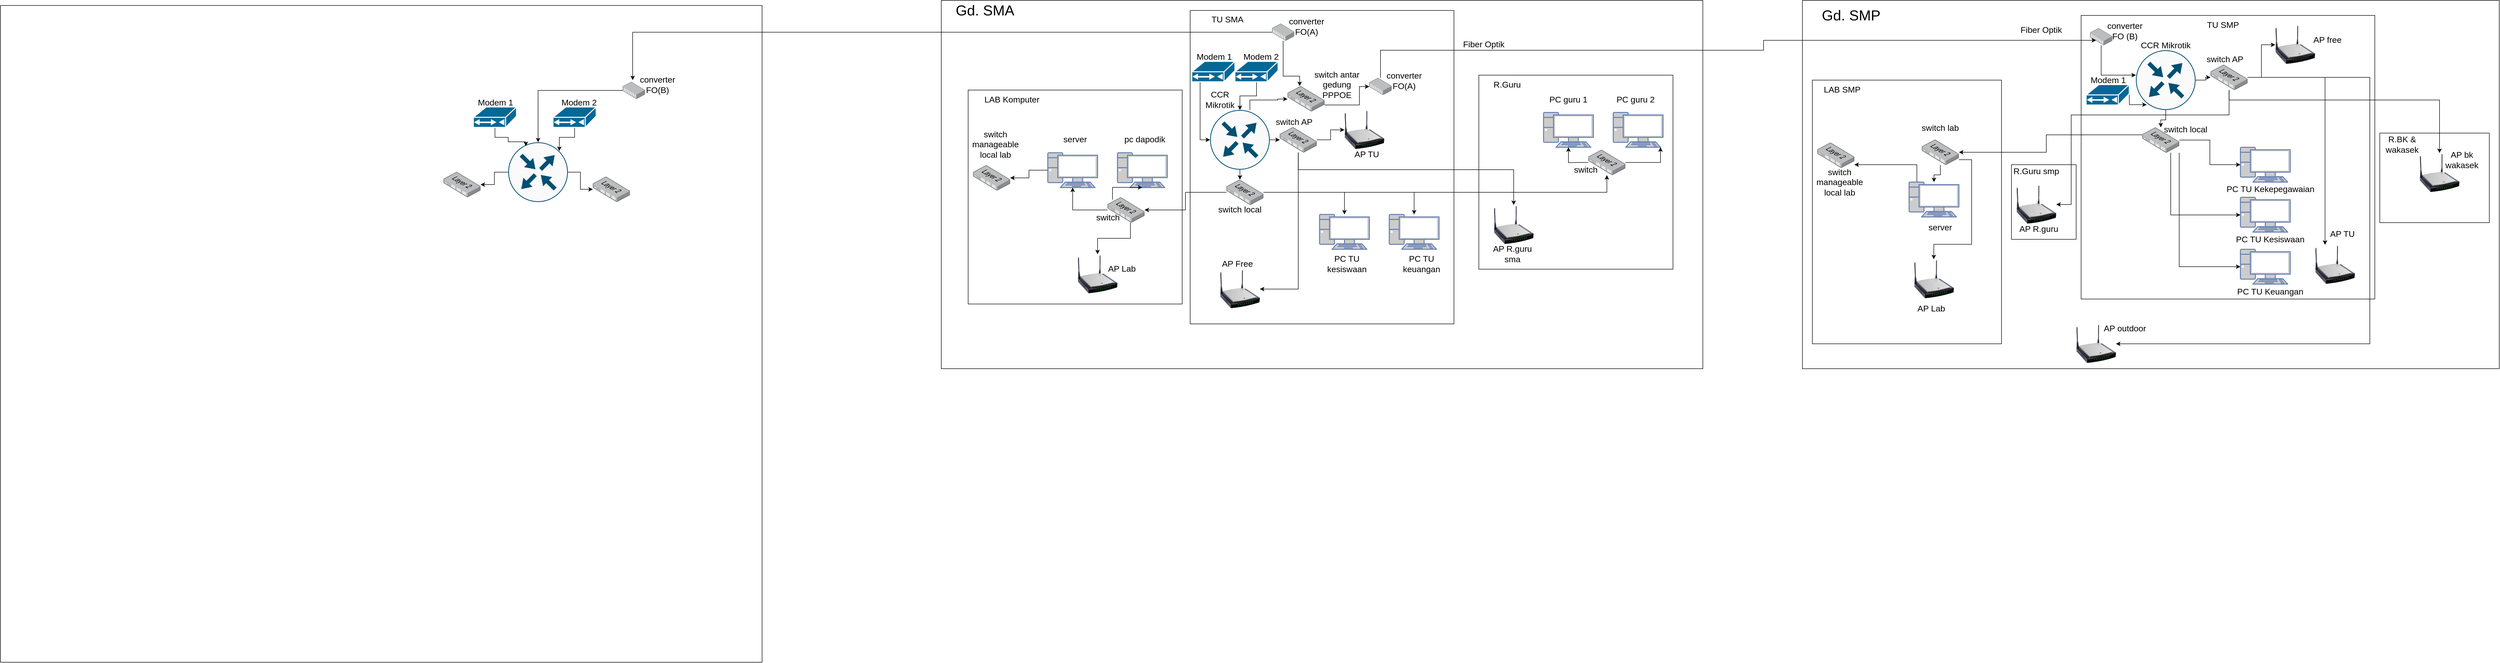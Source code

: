 <mxfile version="14.8.0" type="github">
  <diagram id="cqtTLqStkhQXooxpLTyE" name="Page-1">
    <mxGraphModel dx="4434" dy="2248" grid="1" gridSize="10" guides="1" tooltips="1" connect="1" arrows="1" fold="1" page="1" pageScale="1" pageWidth="850" pageHeight="1100" math="0" shadow="0">
      <root>
        <mxCell id="0" />
        <mxCell id="1" parent="0" />
        <mxCell id="NsdHCGjpmlzPTO6aymvT-59" value="" style="verticalLabelPosition=bottom;verticalAlign=top;html=1;shape=mxgraph.basic.rect;fillColor2=none;strokeWidth=1;size=20;indent=5;" vertex="1" parent="1">
          <mxGeometry x="-420" y="-170" width="1530" height="740" as="geometry" />
        </mxCell>
        <mxCell id="NsdHCGjpmlzPTO6aymvT-45" value="" style="verticalLabelPosition=bottom;verticalAlign=top;html=1;shape=mxgraph.basic.rect;fillColor2=none;strokeWidth=1;size=20;indent=5;" vertex="1" parent="1">
          <mxGeometry x="-366" y="10" width="430" height="430" as="geometry" />
        </mxCell>
        <mxCell id="NsdHCGjpmlzPTO6aymvT-27" value="" style="verticalLabelPosition=bottom;verticalAlign=top;html=1;shape=mxgraph.basic.rect;fillColor2=none;strokeWidth=1;size=20;indent=5;" vertex="1" parent="1">
          <mxGeometry x="660" y="-20" width="390" height="390" as="geometry" />
        </mxCell>
        <mxCell id="NsdHCGjpmlzPTO6aymvT-7" value="" style="verticalLabelPosition=bottom;verticalAlign=top;html=1;shape=mxgraph.basic.rect;fillColor2=none;strokeWidth=1;size=20;indent=5;" vertex="1" parent="1">
          <mxGeometry x="80" y="-150" width="530" height="630" as="geometry" />
        </mxCell>
        <mxCell id="NsdHCGjpmlzPTO6aymvT-13" style="edgeStyle=orthogonalEdgeStyle;rounded=0;orthogonalLoop=1;jettySize=auto;html=1;entryX=0.357;entryY=-0.019;entryDx=0;entryDy=0;entryPerimeter=0;fontSize=17;" edge="1" parent="1" source="NsdHCGjpmlzPTO6aymvT-1" target="NsdHCGjpmlzPTO6aymvT-2">
          <mxGeometry relative="1" as="geometry" />
        </mxCell>
        <mxCell id="NsdHCGjpmlzPTO6aymvT-16" value="" style="edgeStyle=orthogonalEdgeStyle;rounded=0;orthogonalLoop=1;jettySize=auto;html=1;fontSize=17;" edge="1" parent="1" source="NsdHCGjpmlzPTO6aymvT-1" target="NsdHCGjpmlzPTO6aymvT-10">
          <mxGeometry relative="1" as="geometry" />
        </mxCell>
        <mxCell id="NsdHCGjpmlzPTO6aymvT-71" style="edgeStyle=orthogonalEdgeStyle;rounded=0;orthogonalLoop=1;jettySize=auto;html=1;fontSize=17;" edge="1" parent="1" source="NsdHCGjpmlzPTO6aymvT-1" target="NsdHCGjpmlzPTO6aymvT-70">
          <mxGeometry relative="1" as="geometry">
            <Array as="points">
              <mxPoint x="200" y="30" />
              <mxPoint x="256" y="30" />
              <mxPoint x="256" y="28" />
            </Array>
          </mxGeometry>
        </mxCell>
        <mxCell id="NsdHCGjpmlzPTO6aymvT-1" value="" style="points=[[0.5,0,0],[1,0.5,0],[0.5,1,0],[0,0.5,0],[0.145,0.145,0],[0.856,0.145,0],[0.855,0.856,0],[0.145,0.855,0]];verticalLabelPosition=bottom;html=1;verticalAlign=top;aspect=fixed;align=center;pointerEvents=1;shape=mxgraph.cisco19.rect;prIcon=router;fillColor=#FAFAFA;strokeColor=#005073;" vertex="1" parent="1">
          <mxGeometry x="120" y="50" width="120" height="120" as="geometry" />
        </mxCell>
        <mxCell id="NsdHCGjpmlzPTO6aymvT-23" style="edgeStyle=orthogonalEdgeStyle;rounded=0;orthogonalLoop=1;jettySize=auto;html=1;fontSize=17;" edge="1" parent="1" source="NsdHCGjpmlzPTO6aymvT-2" target="NsdHCGjpmlzPTO6aymvT-8">
          <mxGeometry relative="1" as="geometry" />
        </mxCell>
        <mxCell id="NsdHCGjpmlzPTO6aymvT-24" style="edgeStyle=orthogonalEdgeStyle;rounded=0;orthogonalLoop=1;jettySize=auto;html=1;fontSize=17;" edge="1" parent="1" source="NsdHCGjpmlzPTO6aymvT-2" target="NsdHCGjpmlzPTO6aymvT-4">
          <mxGeometry relative="1" as="geometry" />
        </mxCell>
        <mxCell id="NsdHCGjpmlzPTO6aymvT-37" style="edgeStyle=orthogonalEdgeStyle;rounded=0;orthogonalLoop=1;jettySize=auto;html=1;fontSize=17;" edge="1" parent="1" source="NsdHCGjpmlzPTO6aymvT-2" target="NsdHCGjpmlzPTO6aymvT-36">
          <mxGeometry relative="1" as="geometry" />
        </mxCell>
        <mxCell id="NsdHCGjpmlzPTO6aymvT-49" style="edgeStyle=orthogonalEdgeStyle;rounded=0;orthogonalLoop=1;jettySize=auto;html=1;fontSize=17;" edge="1" parent="1" source="NsdHCGjpmlzPTO6aymvT-2" target="NsdHCGjpmlzPTO6aymvT-48">
          <mxGeometry relative="1" as="geometry" />
        </mxCell>
        <mxCell id="NsdHCGjpmlzPTO6aymvT-2" value="" style="points=[];aspect=fixed;html=1;align=center;shadow=0;dashed=0;image;image=img/lib/allied_telesis/switch/Switch_24_port_L2.svg;" vertex="1" parent="1">
          <mxGeometry x="152.8" y="190" width="74.4" height="51" as="geometry" />
        </mxCell>
        <mxCell id="NsdHCGjpmlzPTO6aymvT-4" value="" style="fontColor=#0066CC;verticalAlign=top;verticalLabelPosition=bottom;labelPosition=center;align=center;html=1;outlineConnect=0;fillColor=#CCCCCC;strokeColor=#6881B3;gradientColor=none;gradientDirection=north;strokeWidth=2;shape=mxgraph.networks.pc;" vertex="1" parent="1">
          <mxGeometry x="340" y="260" width="100" height="70" as="geometry" />
        </mxCell>
        <mxCell id="NsdHCGjpmlzPTO6aymvT-5" value="" style="image;html=1;image=img/lib/clip_art/networking/Wireless_Router_N_128x128.png" vertex="1" parent="1">
          <mxGeometry x="140" y="370" width="80" height="80" as="geometry" />
        </mxCell>
        <mxCell id="NsdHCGjpmlzPTO6aymvT-6" value="" style="image;html=1;image=img/lib/clip_art/networking/Wireless_Router_N_128x128.png" vertex="1" parent="1">
          <mxGeometry x="390" y="50" width="80" height="80" as="geometry" />
        </mxCell>
        <mxCell id="NsdHCGjpmlzPTO6aymvT-8" value="" style="fontColor=#0066CC;verticalAlign=top;verticalLabelPosition=bottom;labelPosition=center;align=center;html=1;outlineConnect=0;fillColor=#CCCCCC;strokeColor=#6881B3;gradientColor=none;gradientDirection=north;strokeWidth=2;shape=mxgraph.networks.pc;" vertex="1" parent="1">
          <mxGeometry x="480" y="260" width="100" height="70" as="geometry" />
        </mxCell>
        <mxCell id="NsdHCGjpmlzPTO6aymvT-18" value="" style="edgeStyle=orthogonalEdgeStyle;rounded=0;orthogonalLoop=1;jettySize=auto;html=1;fontSize=17;" edge="1" parent="1" source="NsdHCGjpmlzPTO6aymvT-10" target="NsdHCGjpmlzPTO6aymvT-6">
          <mxGeometry relative="1" as="geometry" />
        </mxCell>
        <mxCell id="NsdHCGjpmlzPTO6aymvT-22" style="edgeStyle=orthogonalEdgeStyle;rounded=0;orthogonalLoop=1;jettySize=auto;html=1;fontSize=17;" edge="1" parent="1" source="NsdHCGjpmlzPTO6aymvT-10" target="NsdHCGjpmlzPTO6aymvT-5">
          <mxGeometry relative="1" as="geometry">
            <Array as="points">
              <mxPoint x="297" y="410" />
            </Array>
          </mxGeometry>
        </mxCell>
        <mxCell id="NsdHCGjpmlzPTO6aymvT-30" style="edgeStyle=orthogonalEdgeStyle;rounded=0;orthogonalLoop=1;jettySize=auto;html=1;fontSize=17;" edge="1" parent="1" source="NsdHCGjpmlzPTO6aymvT-10" target="NsdHCGjpmlzPTO6aymvT-29">
          <mxGeometry relative="1" as="geometry">
            <Array as="points">
              <mxPoint x="297" y="170" />
              <mxPoint x="730" y="170" />
            </Array>
          </mxGeometry>
        </mxCell>
        <mxCell id="NsdHCGjpmlzPTO6aymvT-10" value="" style="points=[];aspect=fixed;html=1;align=center;shadow=0;dashed=0;image;image=img/lib/allied_telesis/switch/Switch_24_port_L2.svg;" vertex="1" parent="1">
          <mxGeometry x="260" y="84.5" width="74.4" height="51" as="geometry" />
        </mxCell>
        <mxCell id="NsdHCGjpmlzPTO6aymvT-11" value="CCR Mikrotik" style="text;html=1;strokeColor=none;fillColor=none;align=center;verticalAlign=middle;whiteSpace=wrap;rounded=0;fontSize=17;" vertex="1" parent="1">
          <mxGeometry x="110" y="25" width="60" height="10" as="geometry" />
        </mxCell>
        <mxCell id="NsdHCGjpmlzPTO6aymvT-15" value="switch local" style="text;html=1;strokeColor=none;fillColor=none;align=center;verticalAlign=middle;whiteSpace=wrap;rounded=0;fontSize=17;" vertex="1" parent="1">
          <mxGeometry x="135" y="241" width="90" height="20" as="geometry" />
        </mxCell>
        <mxCell id="NsdHCGjpmlzPTO6aymvT-17" value="switch AP" style="text;html=1;strokeColor=none;fillColor=none;align=center;verticalAlign=middle;whiteSpace=wrap;rounded=0;fontSize=17;" vertex="1" parent="1">
          <mxGeometry x="244.4" y="64.5" width="90" height="20" as="geometry" />
        </mxCell>
        <mxCell id="NsdHCGjpmlzPTO6aymvT-19" value="AP TU" style="text;html=1;strokeColor=none;fillColor=none;align=center;verticalAlign=middle;whiteSpace=wrap;rounded=0;fontSize=17;" vertex="1" parent="1">
          <mxGeometry x="390" y="130" width="90" height="20" as="geometry" />
        </mxCell>
        <mxCell id="NsdHCGjpmlzPTO6aymvT-20" value="AP Free" style="text;html=1;strokeColor=none;fillColor=none;align=center;verticalAlign=middle;whiteSpace=wrap;rounded=0;fontSize=17;" vertex="1" parent="1">
          <mxGeometry x="130" y="350" width="90" height="20" as="geometry" />
        </mxCell>
        <mxCell id="NsdHCGjpmlzPTO6aymvT-25" value="PC TU kesiswaan" style="text;html=1;strokeColor=none;fillColor=none;align=center;verticalAlign=middle;whiteSpace=wrap;rounded=0;fontSize=17;" vertex="1" parent="1">
          <mxGeometry x="350" y="350" width="90" height="20" as="geometry" />
        </mxCell>
        <mxCell id="NsdHCGjpmlzPTO6aymvT-26" value="PC TU keuangan" style="text;html=1;strokeColor=none;fillColor=none;align=center;verticalAlign=middle;whiteSpace=wrap;rounded=0;fontSize=17;" vertex="1" parent="1">
          <mxGeometry x="500" y="350" width="90" height="20" as="geometry" />
        </mxCell>
        <mxCell id="NsdHCGjpmlzPTO6aymvT-29" value="" style="image;html=1;image=img/lib/clip_art/networking/Wireless_Router_N_128x128.png" vertex="1" parent="1">
          <mxGeometry x="690" y="241" width="80" height="80" as="geometry" />
        </mxCell>
        <mxCell id="NsdHCGjpmlzPTO6aymvT-31" value="AP R.guru sma" style="text;html=1;strokeColor=none;fillColor=none;align=center;verticalAlign=middle;whiteSpace=wrap;rounded=0;fontSize=17;" vertex="1" parent="1">
          <mxGeometry x="685" y="330" width="85" height="20" as="geometry" />
        </mxCell>
        <mxCell id="NsdHCGjpmlzPTO6aymvT-32" value="" style="fontColor=#0066CC;verticalAlign=top;verticalLabelPosition=bottom;labelPosition=center;align=center;html=1;outlineConnect=0;fillColor=#CCCCCC;strokeColor=#6881B3;gradientColor=none;gradientDirection=north;strokeWidth=2;shape=mxgraph.networks.pc;" vertex="1" parent="1">
          <mxGeometry x="790" y="55" width="100" height="70" as="geometry" />
        </mxCell>
        <mxCell id="NsdHCGjpmlzPTO6aymvT-33" value="" style="fontColor=#0066CC;verticalAlign=top;verticalLabelPosition=bottom;labelPosition=center;align=center;html=1;outlineConnect=0;fillColor=#CCCCCC;strokeColor=#6881B3;gradientColor=none;gradientDirection=north;strokeWidth=2;shape=mxgraph.networks.pc;" vertex="1" parent="1">
          <mxGeometry x="930" y="55" width="100" height="70" as="geometry" />
        </mxCell>
        <mxCell id="NsdHCGjpmlzPTO6aymvT-39" style="edgeStyle=orthogonalEdgeStyle;rounded=0;orthogonalLoop=1;jettySize=auto;html=1;entryX=0.95;entryY=1;entryDx=0;entryDy=0;entryPerimeter=0;fontSize=17;" edge="1" parent="1" source="NsdHCGjpmlzPTO6aymvT-36" target="NsdHCGjpmlzPTO6aymvT-33">
          <mxGeometry relative="1" as="geometry">
            <Array as="points">
              <mxPoint x="1025" y="156" />
            </Array>
          </mxGeometry>
        </mxCell>
        <mxCell id="NsdHCGjpmlzPTO6aymvT-40" style="edgeStyle=orthogonalEdgeStyle;rounded=0;orthogonalLoop=1;jettySize=auto;html=1;fontSize=17;" edge="1" parent="1" source="NsdHCGjpmlzPTO6aymvT-36" target="NsdHCGjpmlzPTO6aymvT-32">
          <mxGeometry relative="1" as="geometry">
            <Array as="points">
              <mxPoint x="860" y="156" />
              <mxPoint x="840" y="156" />
            </Array>
          </mxGeometry>
        </mxCell>
        <mxCell id="NsdHCGjpmlzPTO6aymvT-36" value="" style="points=[];aspect=fixed;html=1;align=center;shadow=0;dashed=0;image;image=img/lib/allied_telesis/switch/Switch_24_port_L2.svg;" vertex="1" parent="1">
          <mxGeometry x="880.0" y="130" width="74.4" height="51" as="geometry" />
        </mxCell>
        <mxCell id="NsdHCGjpmlzPTO6aymvT-41" value="PC guru 1" style="text;html=1;strokeColor=none;fillColor=none;align=center;verticalAlign=middle;whiteSpace=wrap;rounded=0;fontSize=17;" vertex="1" parent="1">
          <mxGeometry x="795" y="20" width="90" height="20" as="geometry" />
        </mxCell>
        <mxCell id="NsdHCGjpmlzPTO6aymvT-43" value="PC guru 2" style="text;html=1;strokeColor=none;fillColor=none;align=center;verticalAlign=middle;whiteSpace=wrap;rounded=0;fontSize=17;" vertex="1" parent="1">
          <mxGeometry x="930" y="20" width="90" height="20" as="geometry" />
        </mxCell>
        <mxCell id="NsdHCGjpmlzPTO6aymvT-44" value="switch" style="text;html=1;strokeColor=none;fillColor=none;align=center;verticalAlign=middle;whiteSpace=wrap;rounded=0;fontSize=17;" vertex="1" parent="1">
          <mxGeometry x="830" y="161" width="90" height="20" as="geometry" />
        </mxCell>
        <mxCell id="NsdHCGjpmlzPTO6aymvT-125" style="edgeStyle=orthogonalEdgeStyle;rounded=0;orthogonalLoop=1;jettySize=auto;html=1;fontSize=17;" edge="1" parent="1" source="NsdHCGjpmlzPTO6aymvT-46" target="NsdHCGjpmlzPTO6aymvT-56">
          <mxGeometry relative="1" as="geometry" />
        </mxCell>
        <mxCell id="NsdHCGjpmlzPTO6aymvT-46" value="" style="fontColor=#0066CC;verticalAlign=top;verticalLabelPosition=bottom;labelPosition=center;align=center;html=1;outlineConnect=0;fillColor=#CCCCCC;strokeColor=#6881B3;gradientColor=none;gradientDirection=north;strokeWidth=2;shape=mxgraph.networks.pc;" vertex="1" parent="1">
          <mxGeometry x="-206" y="136" width="100" height="70" as="geometry" />
        </mxCell>
        <mxCell id="NsdHCGjpmlzPTO6aymvT-47" value="" style="fontColor=#0066CC;verticalAlign=top;verticalLabelPosition=bottom;labelPosition=center;align=center;html=1;outlineConnect=0;fillColor=#CCCCCC;strokeColor=#6881B3;gradientColor=none;gradientDirection=north;strokeWidth=2;shape=mxgraph.networks.pc;" vertex="1" parent="1">
          <mxGeometry x="-66" y="136" width="100" height="70" as="geometry" />
        </mxCell>
        <mxCell id="NsdHCGjpmlzPTO6aymvT-51" style="edgeStyle=orthogonalEdgeStyle;rounded=0;orthogonalLoop=1;jettySize=auto;html=1;fontSize=17;" edge="1" parent="1" source="NsdHCGjpmlzPTO6aymvT-48" target="NsdHCGjpmlzPTO6aymvT-46">
          <mxGeometry relative="1" as="geometry" />
        </mxCell>
        <mxCell id="NsdHCGjpmlzPTO6aymvT-52" style="edgeStyle=orthogonalEdgeStyle;rounded=0;orthogonalLoop=1;jettySize=auto;html=1;fontSize=17;exitX=0.134;exitY=0.088;exitDx=0;exitDy=0;exitPerimeter=0;" edge="1" parent="1" source="NsdHCGjpmlzPTO6aymvT-48" target="NsdHCGjpmlzPTO6aymvT-47">
          <mxGeometry relative="1" as="geometry">
            <Array as="points" />
          </mxGeometry>
        </mxCell>
        <mxCell id="NsdHCGjpmlzPTO6aymvT-65" style="edgeStyle=orthogonalEdgeStyle;rounded=0;orthogonalLoop=1;jettySize=auto;html=1;fontSize=17;" edge="1" parent="1" source="NsdHCGjpmlzPTO6aymvT-48" target="NsdHCGjpmlzPTO6aymvT-64">
          <mxGeometry relative="1" as="geometry">
            <Array as="points">
              <mxPoint x="-40" y="308" />
              <mxPoint x="-106" y="308" />
            </Array>
          </mxGeometry>
        </mxCell>
        <mxCell id="NsdHCGjpmlzPTO6aymvT-48" value="" style="points=[];aspect=fixed;html=1;align=center;shadow=0;dashed=0;image;image=img/lib/allied_telesis/switch/Switch_24_port_L2.svg;" vertex="1" parent="1">
          <mxGeometry x="-86" y="225.5" width="74.4" height="51" as="geometry" />
        </mxCell>
        <mxCell id="NsdHCGjpmlzPTO6aymvT-53" value="switch" style="text;html=1;strokeColor=none;fillColor=none;align=center;verticalAlign=middle;whiteSpace=wrap;rounded=0;fontSize=17;" vertex="1" parent="1">
          <mxGeometry x="-130.0" y="256.5" width="90" height="20" as="geometry" />
        </mxCell>
        <mxCell id="NsdHCGjpmlzPTO6aymvT-54" value="pc dapodik" style="text;html=1;strokeColor=none;fillColor=none;align=center;verticalAlign=middle;whiteSpace=wrap;rounded=0;fontSize=17;" vertex="1" parent="1">
          <mxGeometry x="-56.0" y="100" width="90" height="20" as="geometry" />
        </mxCell>
        <mxCell id="NsdHCGjpmlzPTO6aymvT-55" value="server" style="text;html=1;strokeColor=none;fillColor=none;align=center;verticalAlign=middle;whiteSpace=wrap;rounded=0;fontSize=17;" vertex="1" parent="1">
          <mxGeometry x="-196.0" y="100" width="90" height="20" as="geometry" />
        </mxCell>
        <mxCell id="NsdHCGjpmlzPTO6aymvT-56" value="" style="points=[];aspect=fixed;html=1;align=center;shadow=0;dashed=0;image;image=img/lib/allied_telesis/switch/Switch_24_port_L2.svg;" vertex="1" parent="1">
          <mxGeometry x="-356" y="161" width="74.4" height="51" as="geometry" />
        </mxCell>
        <mxCell id="NsdHCGjpmlzPTO6aymvT-58" value="switch manageable local lab" style="text;html=1;strokeColor=none;fillColor=none;align=center;verticalAlign=middle;whiteSpace=wrap;rounded=0;fontSize=17;" vertex="1" parent="1">
          <mxGeometry x="-356.0" y="110" width="90" height="20" as="geometry" />
        </mxCell>
        <mxCell id="NsdHCGjpmlzPTO6aymvT-60" value="LAB Komputer" style="text;html=1;strokeColor=none;fillColor=none;align=center;verticalAlign=middle;whiteSpace=wrap;rounded=0;fontSize=17;" vertex="1" parent="1">
          <mxGeometry x="-356" y="20" width="156" height="20" as="geometry" />
        </mxCell>
        <mxCell id="NsdHCGjpmlzPTO6aymvT-61" value="TU SMA" style="text;html=1;strokeColor=none;fillColor=none;align=center;verticalAlign=middle;whiteSpace=wrap;rounded=0;fontSize=17;" vertex="1" parent="1">
          <mxGeometry x="110" y="-141" width="90" height="20" as="geometry" />
        </mxCell>
        <mxCell id="NsdHCGjpmlzPTO6aymvT-62" value="R.Guru" style="text;html=1;strokeColor=none;fillColor=none;align=center;verticalAlign=middle;whiteSpace=wrap;rounded=0;fontSize=17;" vertex="1" parent="1">
          <mxGeometry x="639" y="-10" width="156" height="20" as="geometry" />
        </mxCell>
        <mxCell id="NsdHCGjpmlzPTO6aymvT-63" value="&lt;font style=&quot;font-size: 29px&quot;&gt;Gd. SMA&lt;/font&gt;" style="text;html=1;strokeColor=none;fillColor=none;align=center;verticalAlign=middle;whiteSpace=wrap;rounded=0;fontSize=17;" vertex="1" parent="1">
          <mxGeometry x="-410" y="-160" width="156" height="20" as="geometry" />
        </mxCell>
        <mxCell id="NsdHCGjpmlzPTO6aymvT-64" value="" style="image;html=1;image=img/lib/clip_art/networking/Wireless_Router_N_128x128.png" vertex="1" parent="1">
          <mxGeometry x="-146" y="340" width="80" height="80" as="geometry" />
        </mxCell>
        <mxCell id="NsdHCGjpmlzPTO6aymvT-66" value="AP Lab" style="text;html=1;strokeColor=none;fillColor=none;align=center;verticalAlign=middle;whiteSpace=wrap;rounded=0;fontSize=17;" vertex="1" parent="1">
          <mxGeometry x="-101.6" y="360" width="90" height="20" as="geometry" />
        </mxCell>
        <mxCell id="NsdHCGjpmlzPTO6aymvT-67" value="" style="verticalLabelPosition=bottom;verticalAlign=top;html=1;shape=mxgraph.basic.rect;fillColor2=none;strokeWidth=1;size=20;indent=5;" vertex="1" parent="1">
          <mxGeometry x="1310" y="-170" width="1400" height="740" as="geometry" />
        </mxCell>
        <mxCell id="NsdHCGjpmlzPTO6aymvT-68" value="" style="verticalLabelPosition=bottom;verticalAlign=top;html=1;shape=mxgraph.basic.rect;fillColor2=none;strokeWidth=1;size=20;indent=5;" vertex="1" parent="1">
          <mxGeometry x="1870" y="-140" width="590" height="570" as="geometry" />
        </mxCell>
        <mxCell id="NsdHCGjpmlzPTO6aymvT-96" value="" style="edgeStyle=orthogonalEdgeStyle;rounded=0;orthogonalLoop=1;jettySize=auto;html=1;fontSize=17;" edge="1" parent="1" source="NsdHCGjpmlzPTO6aymvT-69" target="NsdHCGjpmlzPTO6aymvT-78">
          <mxGeometry relative="1" as="geometry" />
        </mxCell>
        <mxCell id="NsdHCGjpmlzPTO6aymvT-97" value="" style="edgeStyle=orthogonalEdgeStyle;rounded=0;orthogonalLoop=1;jettySize=auto;html=1;fontSize=17;" edge="1" parent="1" source="NsdHCGjpmlzPTO6aymvT-69" target="NsdHCGjpmlzPTO6aymvT-77">
          <mxGeometry relative="1" as="geometry" />
        </mxCell>
        <mxCell id="NsdHCGjpmlzPTO6aymvT-69" value="" style="points=[[0.5,0,0],[1,0.5,0],[0.5,1,0],[0,0.5,0],[0.145,0.145,0],[0.856,0.145,0],[0.855,0.856,0],[0.145,0.855,0]];verticalLabelPosition=bottom;html=1;verticalAlign=top;aspect=fixed;align=center;pointerEvents=1;shape=mxgraph.cisco19.rect;prIcon=router;fillColor=#FAFAFA;strokeColor=#005073;" vertex="1" parent="1">
          <mxGeometry x="1980" y="-70" width="120" height="120" as="geometry" />
        </mxCell>
        <mxCell id="NsdHCGjpmlzPTO6aymvT-131" style="edgeStyle=orthogonalEdgeStyle;rounded=0;orthogonalLoop=1;jettySize=auto;html=1;fontSize=17;" edge="1" parent="1" source="NsdHCGjpmlzPTO6aymvT-70" target="NsdHCGjpmlzPTO6aymvT-130">
          <mxGeometry relative="1" as="geometry">
            <Array as="points">
              <mxPoint x="420" y="40" />
              <mxPoint x="420" y="3" />
            </Array>
          </mxGeometry>
        </mxCell>
        <mxCell id="NsdHCGjpmlzPTO6aymvT-70" value="" style="points=[];aspect=fixed;html=1;align=center;shadow=0;dashed=0;image;image=img/lib/allied_telesis/switch/Switch_24_port_L2.svg;" vertex="1" parent="1">
          <mxGeometry x="275.6" y="2" width="74.4" height="51" as="geometry" />
        </mxCell>
        <mxCell id="NsdHCGjpmlzPTO6aymvT-72" value="switch antar gedung PPPOE" style="text;html=1;strokeColor=none;fillColor=none;align=center;verticalAlign=middle;whiteSpace=wrap;rounded=0;fontSize=17;" vertex="1" parent="1">
          <mxGeometry x="325" y="-10" width="100" height="20" as="geometry" />
        </mxCell>
        <mxCell id="NsdHCGjpmlzPTO6aymvT-75" value="CCR Mikrotik" style="text;html=1;strokeColor=none;fillColor=none;align=center;verticalAlign=middle;whiteSpace=wrap;rounded=0;fontSize=17;" vertex="1" parent="1">
          <mxGeometry x="1980" y="-89" width="120" height="20" as="geometry" />
        </mxCell>
        <mxCell id="NsdHCGjpmlzPTO6aymvT-76" value="TU SMP" style="text;html=1;strokeColor=none;fillColor=none;align=center;verticalAlign=middle;whiteSpace=wrap;rounded=0;fontSize=17;" vertex="1" parent="1">
          <mxGeometry x="2110" y="-130" width="90" height="20" as="geometry" />
        </mxCell>
        <mxCell id="NsdHCGjpmlzPTO6aymvT-101" style="edgeStyle=orthogonalEdgeStyle;rounded=0;orthogonalLoop=1;jettySize=auto;html=1;fontSize=17;" edge="1" parent="1" source="NsdHCGjpmlzPTO6aymvT-77" target="NsdHCGjpmlzPTO6aymvT-82">
          <mxGeometry relative="1" as="geometry" />
        </mxCell>
        <mxCell id="NsdHCGjpmlzPTO6aymvT-102" style="edgeStyle=orthogonalEdgeStyle;rounded=0;orthogonalLoop=1;jettySize=auto;html=1;fontSize=17;" edge="1" parent="1" source="NsdHCGjpmlzPTO6aymvT-77" target="NsdHCGjpmlzPTO6aymvT-81">
          <mxGeometry relative="1" as="geometry">
            <Array as="points">
              <mxPoint x="2050" y="261" />
            </Array>
          </mxGeometry>
        </mxCell>
        <mxCell id="NsdHCGjpmlzPTO6aymvT-103" style="edgeStyle=orthogonalEdgeStyle;rounded=0;orthogonalLoop=1;jettySize=auto;html=1;fontSize=17;" edge="1" parent="1" source="NsdHCGjpmlzPTO6aymvT-77" target="NsdHCGjpmlzPTO6aymvT-80">
          <mxGeometry relative="1" as="geometry">
            <Array as="points">
              <mxPoint x="2067" y="365" />
            </Array>
          </mxGeometry>
        </mxCell>
        <mxCell id="NsdHCGjpmlzPTO6aymvT-77" value="" style="points=[];aspect=fixed;html=1;align=center;shadow=0;dashed=0;image;image=img/lib/allied_telesis/switch/Switch_24_port_L2.svg;" vertex="1" parent="1">
          <mxGeometry x="1992.8" y="85" width="74.4" height="51" as="geometry" />
        </mxCell>
        <mxCell id="NsdHCGjpmlzPTO6aymvT-104" style="edgeStyle=orthogonalEdgeStyle;rounded=0;orthogonalLoop=1;jettySize=auto;html=1;fontSize=17;" edge="1" parent="1" source="NsdHCGjpmlzPTO6aymvT-78" target="NsdHCGjpmlzPTO6aymvT-79">
          <mxGeometry relative="1" as="geometry" />
        </mxCell>
        <mxCell id="NsdHCGjpmlzPTO6aymvT-106" style="edgeStyle=orthogonalEdgeStyle;rounded=0;orthogonalLoop=1;jettySize=auto;html=1;fontSize=17;" edge="1" parent="1" source="NsdHCGjpmlzPTO6aymvT-78" target="NsdHCGjpmlzPTO6aymvT-83">
          <mxGeometry relative="1" as="geometry">
            <Array as="points">
              <mxPoint x="2360" y="-15" />
            </Array>
          </mxGeometry>
        </mxCell>
        <mxCell id="NsdHCGjpmlzPTO6aymvT-112" style="edgeStyle=orthogonalEdgeStyle;rounded=0;orthogonalLoop=1;jettySize=auto;html=1;fontSize=17;" edge="1" parent="1" source="NsdHCGjpmlzPTO6aymvT-78" target="NsdHCGjpmlzPTO6aymvT-111">
          <mxGeometry relative="1" as="geometry">
            <Array as="points">
              <mxPoint x="2450" y="-15" />
              <mxPoint x="2450" y="520" />
            </Array>
          </mxGeometry>
        </mxCell>
        <mxCell id="NsdHCGjpmlzPTO6aymvT-78" value="" style="points=[];aspect=fixed;html=1;align=center;shadow=0;dashed=0;image;image=img/lib/allied_telesis/switch/Switch_24_port_L2.svg;" vertex="1" parent="1">
          <mxGeometry x="2130" y="-41" width="74.4" height="51" as="geometry" />
        </mxCell>
        <mxCell id="NsdHCGjpmlzPTO6aymvT-79" value="" style="image;html=1;image=img/lib/clip_art/networking/Wireless_Router_N_128x128.png" vertex="1" parent="1">
          <mxGeometry x="2260" y="-121" width="80" height="80" as="geometry" />
        </mxCell>
        <mxCell id="NsdHCGjpmlzPTO6aymvT-80" value="" style="fontColor=#0066CC;verticalAlign=top;verticalLabelPosition=bottom;labelPosition=center;align=center;html=1;outlineConnect=0;fillColor=#CCCCCC;strokeColor=#6881B3;gradientColor=none;gradientDirection=north;strokeWidth=2;shape=mxgraph.networks.pc;" vertex="1" parent="1">
          <mxGeometry x="2190" y="330" width="100" height="70" as="geometry" />
        </mxCell>
        <mxCell id="NsdHCGjpmlzPTO6aymvT-81" value="" style="fontColor=#0066CC;verticalAlign=top;verticalLabelPosition=bottom;labelPosition=center;align=center;html=1;outlineConnect=0;fillColor=#CCCCCC;strokeColor=#6881B3;gradientColor=none;gradientDirection=north;strokeWidth=2;shape=mxgraph.networks.pc;" vertex="1" parent="1">
          <mxGeometry x="2190" y="225.5" width="100" height="70" as="geometry" />
        </mxCell>
        <mxCell id="NsdHCGjpmlzPTO6aymvT-82" value="" style="fontColor=#0066CC;verticalAlign=top;verticalLabelPosition=bottom;labelPosition=center;align=center;html=1;outlineConnect=0;fillColor=#CCCCCC;strokeColor=#6881B3;gradientColor=none;gradientDirection=north;strokeWidth=2;shape=mxgraph.networks.pc;" vertex="1" parent="1">
          <mxGeometry x="2190" y="125" width="100" height="70" as="geometry" />
        </mxCell>
        <mxCell id="NsdHCGjpmlzPTO6aymvT-83" value="" style="image;html=1;image=img/lib/clip_art/networking/Wireless_Router_N_128x128.png" vertex="1" parent="1">
          <mxGeometry x="2340" y="321" width="80" height="80" as="geometry" />
        </mxCell>
        <mxCell id="NsdHCGjpmlzPTO6aymvT-84" value="" style="verticalLabelPosition=bottom;verticalAlign=top;html=1;shape=mxgraph.basic.rect;fillColor2=none;strokeWidth=1;size=20;indent=5;" vertex="1" parent="1">
          <mxGeometry x="2470" y="96.5" width="220" height="180" as="geometry" />
        </mxCell>
        <mxCell id="NsdHCGjpmlzPTO6aymvT-85" value="" style="image;html=1;image=img/lib/clip_art/networking/Wireless_Router_N_128x128.png" vertex="1" parent="1">
          <mxGeometry x="2550" y="136.5" width="80" height="80" as="geometry" />
        </mxCell>
        <mxCell id="NsdHCGjpmlzPTO6aymvT-86" value="" style="verticalLabelPosition=bottom;verticalAlign=top;html=1;shape=mxgraph.basic.rect;fillColor2=none;strokeWidth=1;size=20;indent=5;" vertex="1" parent="1">
          <mxGeometry x="1730" y="160" width="130" height="150" as="geometry" />
        </mxCell>
        <mxCell id="NsdHCGjpmlzPTO6aymvT-87" value="" style="image;html=1;image=img/lib/clip_art/networking/Wireless_Router_N_128x128.png" vertex="1" parent="1">
          <mxGeometry x="1740" y="200" width="80" height="80" as="geometry" />
        </mxCell>
        <mxCell id="NsdHCGjpmlzPTO6aymvT-88" value="" style="verticalLabelPosition=bottom;verticalAlign=top;html=1;shape=mxgraph.basic.rect;fillColor2=none;strokeWidth=1;size=20;indent=5;" vertex="1" parent="1">
          <mxGeometry x="1330" y="-10" width="380" height="530" as="geometry" />
        </mxCell>
        <mxCell id="NsdHCGjpmlzPTO6aymvT-90" value="R.Guru smp" style="text;html=1;strokeColor=none;fillColor=none;align=center;verticalAlign=middle;whiteSpace=wrap;rounded=0;fontSize=17;" vertex="1" parent="1">
          <mxGeometry x="1730" y="164" width="100" height="20" as="geometry" />
        </mxCell>
        <mxCell id="NsdHCGjpmlzPTO6aymvT-91" value="R.BK &amp;amp; wakasek" style="text;html=1;strokeColor=none;fillColor=none;align=center;verticalAlign=middle;whiteSpace=wrap;rounded=0;fontSize=17;" vertex="1" parent="1">
          <mxGeometry x="2460" y="110" width="110" height="20" as="geometry" />
        </mxCell>
        <mxCell id="NsdHCGjpmlzPTO6aymvT-99" style="edgeStyle=orthogonalEdgeStyle;rounded=0;orthogonalLoop=1;jettySize=auto;html=1;fontSize=17;" edge="1" parent="1" source="NsdHCGjpmlzPTO6aymvT-92" target="NsdHCGjpmlzPTO6aymvT-95">
          <mxGeometry relative="1" as="geometry" />
        </mxCell>
        <mxCell id="NsdHCGjpmlzPTO6aymvT-100" style="edgeStyle=orthogonalEdgeStyle;rounded=0;orthogonalLoop=1;jettySize=auto;html=1;fontSize=17;" edge="1" parent="1" source="NsdHCGjpmlzPTO6aymvT-92" target="NsdHCGjpmlzPTO6aymvT-94">
          <mxGeometry relative="1" as="geometry">
            <Array as="points">
              <mxPoint x="1650" y="150" />
              <mxPoint x="1650" y="320" />
              <mxPoint x="1574" y="320" />
            </Array>
          </mxGeometry>
        </mxCell>
        <mxCell id="NsdHCGjpmlzPTO6aymvT-92" value="" style="points=[];aspect=fixed;html=1;align=center;shadow=0;dashed=0;image;image=img/lib/allied_telesis/switch/Switch_24_port_L2.svg;" vertex="1" parent="1">
          <mxGeometry x="1550" y="109.5" width="74.4" height="51" as="geometry" />
        </mxCell>
        <mxCell id="NsdHCGjpmlzPTO6aymvT-94" value="" style="image;html=1;image=img/lib/clip_art/networking/Wireless_Router_N_128x128.png" vertex="1" parent="1">
          <mxGeometry x="1534.4" y="350" width="80" height="80" as="geometry" />
        </mxCell>
        <mxCell id="NsdHCGjpmlzPTO6aymvT-124" style="edgeStyle=orthogonalEdgeStyle;rounded=0;orthogonalLoop=1;jettySize=auto;html=1;fontSize=17;" edge="1" parent="1" source="NsdHCGjpmlzPTO6aymvT-95" target="NsdHCGjpmlzPTO6aymvT-120">
          <mxGeometry relative="1" as="geometry">
            <Array as="points">
              <mxPoint x="1540" y="160" />
            </Array>
          </mxGeometry>
        </mxCell>
        <mxCell id="NsdHCGjpmlzPTO6aymvT-95" value="" style="fontColor=#0066CC;verticalAlign=top;verticalLabelPosition=bottom;labelPosition=center;align=center;html=1;outlineConnect=0;fillColor=#CCCCCC;strokeColor=#6881B3;gradientColor=none;gradientDirection=north;strokeWidth=2;shape=mxgraph.networks.pc;" vertex="1" parent="1">
          <mxGeometry x="1524.4" y="195" width="100" height="70" as="geometry" />
        </mxCell>
        <mxCell id="NsdHCGjpmlzPTO6aymvT-98" style="edgeStyle=orthogonalEdgeStyle;rounded=0;orthogonalLoop=1;jettySize=auto;html=1;fontSize=17;" edge="1" parent="1" source="NsdHCGjpmlzPTO6aymvT-77" target="NsdHCGjpmlzPTO6aymvT-92">
          <mxGeometry relative="1" as="geometry">
            <Array as="points">
              <mxPoint x="1800" y="100" />
              <mxPoint x="1800" y="135" />
            </Array>
          </mxGeometry>
        </mxCell>
        <mxCell id="NsdHCGjpmlzPTO6aymvT-105" style="edgeStyle=orthogonalEdgeStyle;rounded=0;orthogonalLoop=1;jettySize=auto;html=1;fontSize=17;" edge="1" parent="1" source="NsdHCGjpmlzPTO6aymvT-78" target="NsdHCGjpmlzPTO6aymvT-85">
          <mxGeometry relative="1" as="geometry">
            <Array as="points">
              <mxPoint x="2167" y="30" />
              <mxPoint x="2590" y="30" />
            </Array>
          </mxGeometry>
        </mxCell>
        <mxCell id="NsdHCGjpmlzPTO6aymvT-107" style="edgeStyle=orthogonalEdgeStyle;rounded=0;orthogonalLoop=1;jettySize=auto;html=1;fontSize=17;" edge="1" parent="1" source="NsdHCGjpmlzPTO6aymvT-78" target="NsdHCGjpmlzPTO6aymvT-87">
          <mxGeometry relative="1" as="geometry">
            <Array as="points">
              <mxPoint x="2167" y="60" />
              <mxPoint x="1850" y="60" />
            </Array>
          </mxGeometry>
        </mxCell>
        <mxCell id="NsdHCGjpmlzPTO6aymvT-109" value="switch local" style="text;html=1;strokeColor=none;fillColor=none;align=center;verticalAlign=middle;whiteSpace=wrap;rounded=0;fontSize=17;" vertex="1" parent="1">
          <mxGeometry x="2035" y="80" width="90" height="20" as="geometry" />
        </mxCell>
        <mxCell id="NsdHCGjpmlzPTO6aymvT-110" value="switch AP" style="text;html=1;strokeColor=none;fillColor=none;align=center;verticalAlign=middle;whiteSpace=wrap;rounded=0;fontSize=17;" vertex="1" parent="1">
          <mxGeometry x="2114.4" y="-61" width="90" height="20" as="geometry" />
        </mxCell>
        <mxCell id="NsdHCGjpmlzPTO6aymvT-111" value="" style="image;html=1;image=img/lib/clip_art/networking/Wireless_Router_N_128x128.png" vertex="1" parent="1">
          <mxGeometry x="1860" y="480" width="80" height="80" as="geometry" />
        </mxCell>
        <mxCell id="NsdHCGjpmlzPTO6aymvT-113" value="AP free" style="text;html=1;strokeColor=none;fillColor=none;align=center;verticalAlign=middle;whiteSpace=wrap;rounded=0;fontSize=17;" vertex="1" parent="1">
          <mxGeometry x="2320" y="-100" width="90" height="20" as="geometry" />
        </mxCell>
        <mxCell id="NsdHCGjpmlzPTO6aymvT-114" value="AP TU" style="text;html=1;strokeColor=none;fillColor=none;align=center;verticalAlign=middle;whiteSpace=wrap;rounded=0;fontSize=17;" vertex="1" parent="1">
          <mxGeometry x="2350" y="290" width="90" height="20" as="geometry" />
        </mxCell>
        <mxCell id="NsdHCGjpmlzPTO6aymvT-115" value="AP bk wakasek" style="text;html=1;strokeColor=none;fillColor=none;align=center;verticalAlign=middle;whiteSpace=wrap;rounded=0;fontSize=17;" vertex="1" parent="1">
          <mxGeometry x="2590" y="141" width="90" height="20" as="geometry" />
        </mxCell>
        <mxCell id="NsdHCGjpmlzPTO6aymvT-116" value="AP outdoor" style="text;html=1;strokeColor=none;fillColor=none;align=center;verticalAlign=middle;whiteSpace=wrap;rounded=0;fontSize=17;" vertex="1" parent="1">
          <mxGeometry x="1912.8" y="480" width="90" height="20" as="geometry" />
        </mxCell>
        <mxCell id="NsdHCGjpmlzPTO6aymvT-117" value="AP R.guru" style="text;html=1;strokeColor=none;fillColor=none;align=center;verticalAlign=middle;whiteSpace=wrap;rounded=0;fontSize=17;" vertex="1" parent="1">
          <mxGeometry x="1740" y="280" width="90" height="20" as="geometry" />
        </mxCell>
        <mxCell id="NsdHCGjpmlzPTO6aymvT-118" value="AP Lab" style="text;html=1;strokeColor=none;fillColor=none;align=center;verticalAlign=middle;whiteSpace=wrap;rounded=0;fontSize=17;" vertex="1" parent="1">
          <mxGeometry x="1524.4" y="440" width="90" height="20" as="geometry" />
        </mxCell>
        <mxCell id="NsdHCGjpmlzPTO6aymvT-119" value="server" style="text;html=1;strokeColor=none;fillColor=none;align=center;verticalAlign=middle;whiteSpace=wrap;rounded=0;fontSize=17;" vertex="1" parent="1">
          <mxGeometry x="1542.2" y="276.5" width="90" height="20" as="geometry" />
        </mxCell>
        <mxCell id="NsdHCGjpmlzPTO6aymvT-120" value="" style="points=[];aspect=fixed;html=1;align=center;shadow=0;dashed=0;image;image=img/lib/allied_telesis/switch/Switch_24_port_L2.svg;" vertex="1" parent="1">
          <mxGeometry x="1340" y="115.5" width="74.4" height="51" as="geometry" />
        </mxCell>
        <mxCell id="NsdHCGjpmlzPTO6aymvT-122" value="switch manageable local lab" style="text;html=1;strokeColor=none;fillColor=none;align=center;verticalAlign=middle;whiteSpace=wrap;rounded=0;fontSize=17;" vertex="1" parent="1">
          <mxGeometry x="1340" y="186" width="90" height="20" as="geometry" />
        </mxCell>
        <mxCell id="NsdHCGjpmlzPTO6aymvT-123" value="switch lab" style="text;html=1;strokeColor=none;fillColor=none;align=center;verticalAlign=middle;whiteSpace=wrap;rounded=0;fontSize=17;" vertex="1" parent="1">
          <mxGeometry x="1542.2" y="76.5" width="90" height="20" as="geometry" />
        </mxCell>
        <mxCell id="NsdHCGjpmlzPTO6aymvT-128" value="Fiber Optik" style="text;html=1;strokeColor=none;fillColor=none;align=center;verticalAlign=middle;whiteSpace=wrap;rounded=0;fontSize=17;" vertex="1" parent="1">
          <mxGeometry x="620" y="-91" width="100" height="20" as="geometry" />
        </mxCell>
        <mxCell id="NsdHCGjpmlzPTO6aymvT-130" value="" style="points=[];aspect=fixed;html=1;align=center;shadow=0;dashed=0;image;image=img/lib/allied_telesis/media_converters/Media_Converter_Modular.svg;fontSize=17;" vertex="1" parent="1">
          <mxGeometry x="440" y="-14.6" width="44.87" height="34.6" as="geometry" />
        </mxCell>
        <mxCell id="NsdHCGjpmlzPTO6aymvT-133" value="converter FO(A)" style="text;html=1;strokeColor=none;fillColor=none;align=center;verticalAlign=middle;whiteSpace=wrap;rounded=0;fontSize=17;" vertex="1" parent="1">
          <mxGeometry x="460" y="-18" width="100" height="20" as="geometry" />
        </mxCell>
        <mxCell id="NsdHCGjpmlzPTO6aymvT-137" style="edgeStyle=orthogonalEdgeStyle;rounded=0;orthogonalLoop=1;jettySize=auto;html=1;fontSize=17;" edge="1" parent="1" source="NsdHCGjpmlzPTO6aymvT-135" target="NsdHCGjpmlzPTO6aymvT-69">
          <mxGeometry relative="1" as="geometry">
            <Array as="points">
              <mxPoint x="1910" y="-20" />
            </Array>
          </mxGeometry>
        </mxCell>
        <mxCell id="NsdHCGjpmlzPTO6aymvT-135" value="" style="points=[];aspect=fixed;html=1;align=center;shadow=0;dashed=0;image;image=img/lib/allied_telesis/media_converters/Media_Converter_Modular.svg;fontSize=17;" vertex="1" parent="1">
          <mxGeometry x="1887.8" y="-114.6" width="44.87" height="34.6" as="geometry" />
        </mxCell>
        <mxCell id="NsdHCGjpmlzPTO6aymvT-136" value="converter FO (B)" style="text;html=1;strokeColor=none;fillColor=none;align=center;verticalAlign=middle;whiteSpace=wrap;rounded=0;fontSize=17;" vertex="1" parent="1">
          <mxGeometry x="1907.8" y="-118" width="100" height="20" as="geometry" />
        </mxCell>
        <mxCell id="NsdHCGjpmlzPTO6aymvT-74" style="edgeStyle=orthogonalEdgeStyle;rounded=0;orthogonalLoop=1;jettySize=auto;html=1;fontSize=17;" edge="1" parent="1" source="NsdHCGjpmlzPTO6aymvT-130">
          <mxGeometry relative="1" as="geometry">
            <mxPoint x="1900" y="-90" as="targetPoint" />
            <Array as="points">
              <mxPoint x="463" y="-70" />
              <mxPoint x="1232" y="-70" />
              <mxPoint x="1232" y="-90" />
            </Array>
          </mxGeometry>
        </mxCell>
        <mxCell id="NsdHCGjpmlzPTO6aymvT-153" style="edgeStyle=orthogonalEdgeStyle;rounded=0;orthogonalLoop=1;jettySize=auto;html=1;fontSize=17;" edge="1" parent="1" source="NsdHCGjpmlzPTO6aymvT-138" target="NsdHCGjpmlzPTO6aymvT-70">
          <mxGeometry relative="1" as="geometry">
            <Array as="points">
              <mxPoint x="267" y="-18" />
              <mxPoint x="300" y="-18" />
            </Array>
          </mxGeometry>
        </mxCell>
        <mxCell id="NsdHCGjpmlzPTO6aymvT-138" value="" style="points=[];aspect=fixed;html=1;align=center;shadow=0;dashed=0;image;image=img/lib/allied_telesis/media_converters/Media_Converter_Modular.svg;fontSize=17;" vertex="1" parent="1">
          <mxGeometry x="244.4" y="-123.6" width="44.87" height="34.6" as="geometry" />
        </mxCell>
        <mxCell id="NsdHCGjpmlzPTO6aymvT-139" value="converter FO(A)" style="text;html=1;strokeColor=none;fillColor=none;align=center;verticalAlign=middle;whiteSpace=wrap;rounded=0;fontSize=17;" vertex="1" parent="1">
          <mxGeometry x="264.4" y="-127" width="100" height="20" as="geometry" />
        </mxCell>
        <mxCell id="NsdHCGjpmlzPTO6aymvT-140" value="" style="verticalLabelPosition=bottom;verticalAlign=top;html=1;shape=mxgraph.basic.rect;fillColor2=none;strokeWidth=1;size=20;indent=5;" vertex="1" parent="1">
          <mxGeometry x="-2310" y="-160" width="1530" height="1320" as="geometry" />
        </mxCell>
        <mxCell id="NsdHCGjpmlzPTO6aymvT-141" value="LAB SMP" style="text;html=1;strokeColor=none;fillColor=none;align=center;verticalAlign=middle;whiteSpace=wrap;rounded=0;fontSize=17;" vertex="1" parent="1">
          <mxGeometry x="1340" width="100" height="20" as="geometry" />
        </mxCell>
        <mxCell id="NsdHCGjpmlzPTO6aymvT-144" value="&lt;font style=&quot;font-size: 29px&quot;&gt;Gd. SMP&lt;/font&gt;" style="text;html=1;strokeColor=none;fillColor=none;align=center;verticalAlign=middle;whiteSpace=wrap;rounded=0;fontSize=17;" vertex="1" parent="1">
          <mxGeometry x="1330" y="-150" width="156" height="20" as="geometry" />
        </mxCell>
        <mxCell id="NsdHCGjpmlzPTO6aymvT-145" value="Fiber Optik" style="text;html=1;strokeColor=none;fillColor=none;align=center;verticalAlign=middle;whiteSpace=wrap;rounded=0;fontSize=17;" vertex="1" parent="1">
          <mxGeometry x="1740" y="-120" width="100" height="20" as="geometry" />
        </mxCell>
        <mxCell id="NsdHCGjpmlzPTO6aymvT-172" style="edgeStyle=orthogonalEdgeStyle;rounded=0;orthogonalLoop=1;jettySize=auto;html=1;fontSize=17;" edge="1" parent="1" source="NsdHCGjpmlzPTO6aymvT-146" target="NsdHCGjpmlzPTO6aymvT-147">
          <mxGeometry relative="1" as="geometry" />
        </mxCell>
        <mxCell id="NsdHCGjpmlzPTO6aymvT-173" style="edgeStyle=orthogonalEdgeStyle;rounded=0;orthogonalLoop=1;jettySize=auto;html=1;fontSize=17;" edge="1" parent="1" source="NsdHCGjpmlzPTO6aymvT-146" target="NsdHCGjpmlzPTO6aymvT-148">
          <mxGeometry relative="1" as="geometry" />
        </mxCell>
        <mxCell id="NsdHCGjpmlzPTO6aymvT-146" value="" style="points=[[0.5,0,0],[1,0.5,0],[0.5,1,0],[0,0.5,0],[0.145,0.145,0],[0.856,0.145,0],[0.855,0.856,0],[0.145,0.855,0]];verticalLabelPosition=bottom;html=1;verticalAlign=top;aspect=fixed;align=center;pointerEvents=1;shape=mxgraph.cisco19.rect;prIcon=router;fillColor=#FAFAFA;strokeColor=#005073;" vertex="1" parent="1">
          <mxGeometry x="-1290" y="115" width="120" height="120" as="geometry" />
        </mxCell>
        <mxCell id="NsdHCGjpmlzPTO6aymvT-147" value="" style="points=[];aspect=fixed;html=1;align=center;shadow=0;dashed=0;image;image=img/lib/allied_telesis/switch/Switch_24_port_L2.svg;" vertex="1" parent="1">
          <mxGeometry x="-1120" y="184" width="74.4" height="51" as="geometry" />
        </mxCell>
        <mxCell id="NsdHCGjpmlzPTO6aymvT-148" value="" style="points=[];aspect=fixed;html=1;align=center;shadow=0;dashed=0;image;image=img/lib/allied_telesis/switch/Switch_24_port_L2.svg;" vertex="1" parent="1">
          <mxGeometry x="-1420" y="174.5" width="74.4" height="51" as="geometry" />
        </mxCell>
        <mxCell id="NsdHCGjpmlzPTO6aymvT-152" style="edgeStyle=orthogonalEdgeStyle;rounded=0;orthogonalLoop=1;jettySize=auto;html=1;fontSize=17;" edge="1" parent="1" source="NsdHCGjpmlzPTO6aymvT-149" target="NsdHCGjpmlzPTO6aymvT-146">
          <mxGeometry relative="1" as="geometry" />
        </mxCell>
        <mxCell id="NsdHCGjpmlzPTO6aymvT-149" value="" style="points=[];aspect=fixed;html=1;align=center;shadow=0;dashed=0;image;image=img/lib/allied_telesis/media_converters/Media_Converter_Modular.svg;fontSize=17;" vertex="1" parent="1">
          <mxGeometry x="-1060" y="-6.6" width="44.87" height="34.6" as="geometry" />
        </mxCell>
        <mxCell id="NsdHCGjpmlzPTO6aymvT-150" value="converter FO(B)" style="text;html=1;strokeColor=none;fillColor=none;align=center;verticalAlign=middle;whiteSpace=wrap;rounded=0;fontSize=17;" vertex="1" parent="1">
          <mxGeometry x="-1040" y="-10" width="100" height="20" as="geometry" />
        </mxCell>
        <mxCell id="NsdHCGjpmlzPTO6aymvT-151" style="edgeStyle=orthogonalEdgeStyle;rounded=0;orthogonalLoop=1;jettySize=auto;html=1;entryX=0;entryY=0;entryDx=0;entryDy=0;fontSize=17;" edge="1" parent="1" source="NsdHCGjpmlzPTO6aymvT-138" target="NsdHCGjpmlzPTO6aymvT-150">
          <mxGeometry relative="1" as="geometry" />
        </mxCell>
        <mxCell id="NsdHCGjpmlzPTO6aymvT-157" style="edgeStyle=orthogonalEdgeStyle;rounded=0;orthogonalLoop=1;jettySize=auto;html=1;entryX=0;entryY=0.5;entryDx=0;entryDy=0;entryPerimeter=0;fontSize=17;" edge="1" parent="1" source="NsdHCGjpmlzPTO6aymvT-154" target="NsdHCGjpmlzPTO6aymvT-1">
          <mxGeometry relative="1" as="geometry">
            <Array as="points">
              <mxPoint x="100" y="110" />
            </Array>
          </mxGeometry>
        </mxCell>
        <mxCell id="NsdHCGjpmlzPTO6aymvT-154" value="" style="shape=mxgraph.cisco.modems_and_phones.cable_modem;html=1;pointerEvents=1;dashed=0;fillColor=#036897;strokeColor=#ffffff;strokeWidth=2;verticalLabelPosition=bottom;verticalAlign=top;align=center;outlineConnect=0;fontSize=17;" vertex="1" parent="1">
          <mxGeometry x="83.31" y="-47.6" width="86.69" height="41" as="geometry" />
        </mxCell>
        <mxCell id="NsdHCGjpmlzPTO6aymvT-156" style="edgeStyle=orthogonalEdgeStyle;rounded=0;orthogonalLoop=1;jettySize=auto;html=1;entryX=0.5;entryY=0;entryDx=0;entryDy=0;entryPerimeter=0;fontSize=17;" edge="1" parent="1" source="NsdHCGjpmlzPTO6aymvT-155" target="NsdHCGjpmlzPTO6aymvT-1">
          <mxGeometry relative="1" as="geometry" />
        </mxCell>
        <mxCell id="NsdHCGjpmlzPTO6aymvT-155" value="" style="shape=mxgraph.cisco.modems_and_phones.cable_modem;html=1;pointerEvents=1;dashed=0;fillColor=#036897;strokeColor=#ffffff;strokeWidth=2;verticalLabelPosition=bottom;verticalAlign=top;align=center;outlineConnect=0;fontSize=17;" vertex="1" parent="1">
          <mxGeometry x="170" y="-47.6" width="86.69" height="41" as="geometry" />
        </mxCell>
        <mxCell id="NsdHCGjpmlzPTO6aymvT-158" value="Modem 1" style="text;html=1;strokeColor=none;fillColor=none;align=center;verticalAlign=middle;whiteSpace=wrap;rounded=0;fontSize=17;" vertex="1" parent="1">
          <mxGeometry x="86.65" y="-61" width="83.35" height="10" as="geometry" />
        </mxCell>
        <mxCell id="NsdHCGjpmlzPTO6aymvT-159" value="Modem 2" style="text;html=1;strokeColor=none;fillColor=none;align=center;verticalAlign=middle;whiteSpace=wrap;rounded=0;fontSize=17;" vertex="1" parent="1">
          <mxGeometry x="181.05" y="-61" width="83.35" height="10" as="geometry" />
        </mxCell>
        <mxCell id="NsdHCGjpmlzPTO6aymvT-162" style="edgeStyle=orthogonalEdgeStyle;rounded=0;orthogonalLoop=1;jettySize=auto;html=1;entryX=0.181;entryY=0.912;entryDx=0;entryDy=0;entryPerimeter=0;fontSize=17;" edge="1" parent="1" source="NsdHCGjpmlzPTO6aymvT-160" target="NsdHCGjpmlzPTO6aymvT-69">
          <mxGeometry relative="1" as="geometry">
            <Array as="points">
              <mxPoint x="1967" y="20" />
              <mxPoint x="1967" y="39" />
            </Array>
          </mxGeometry>
        </mxCell>
        <mxCell id="NsdHCGjpmlzPTO6aymvT-160" value="" style="shape=mxgraph.cisco.modems_and_phones.cable_modem;html=1;pointerEvents=1;dashed=0;fillColor=#036897;strokeColor=#ffffff;strokeWidth=2;verticalLabelPosition=bottom;verticalAlign=top;align=center;outlineConnect=0;fontSize=17;" vertex="1" parent="1">
          <mxGeometry x="1880" y="-1.0" width="86.69" height="41" as="geometry" />
        </mxCell>
        <mxCell id="NsdHCGjpmlzPTO6aymvT-161" value="Modem 1" style="text;html=1;strokeColor=none;fillColor=none;align=center;verticalAlign=middle;whiteSpace=wrap;rounded=0;fontSize=17;" vertex="1" parent="1">
          <mxGeometry x="1883.34" y="-14.4" width="83.35" height="10" as="geometry" />
        </mxCell>
        <mxCell id="NsdHCGjpmlzPTO6aymvT-163" value="PC TU Keuangan" style="text;html=1;strokeColor=none;fillColor=none;align=center;verticalAlign=middle;whiteSpace=wrap;rounded=0;fontSize=17;" vertex="1" parent="1">
          <mxGeometry x="2175" y="406" width="150" height="20" as="geometry" />
        </mxCell>
        <mxCell id="NsdHCGjpmlzPTO6aymvT-164" value="PC TU Kesiswaan" style="text;html=1;strokeColor=none;fillColor=none;align=center;verticalAlign=middle;whiteSpace=wrap;rounded=0;fontSize=17;" vertex="1" parent="1">
          <mxGeometry x="2175" y="301" width="150" height="20" as="geometry" />
        </mxCell>
        <mxCell id="NsdHCGjpmlzPTO6aymvT-165" value="PC TU Kekepegawaian" style="text;html=1;strokeColor=none;fillColor=none;align=center;verticalAlign=middle;whiteSpace=wrap;rounded=0;fontSize=17;" vertex="1" parent="1">
          <mxGeometry x="2157.5" y="200" width="185" height="20" as="geometry" />
        </mxCell>
        <mxCell id="NsdHCGjpmlzPTO6aymvT-171" style="edgeStyle=orthogonalEdgeStyle;rounded=0;orthogonalLoop=1;jettySize=auto;html=1;fontSize=17;entryX=0.296;entryY=0.064;entryDx=0;entryDy=0;entryPerimeter=0;" edge="1" parent="1" source="NsdHCGjpmlzPTO6aymvT-166" target="NsdHCGjpmlzPTO6aymvT-146">
          <mxGeometry relative="1" as="geometry">
            <mxPoint x="-1290" y="165" as="targetPoint" />
            <Array as="points">
              <mxPoint x="-1317" y="105" />
              <mxPoint x="-1290" y="105" />
              <mxPoint x="-1290" y="114" />
              <mxPoint x="-1254" y="114" />
            </Array>
          </mxGeometry>
        </mxCell>
        <mxCell id="NsdHCGjpmlzPTO6aymvT-166" value="" style="shape=mxgraph.cisco.modems_and_phones.cable_modem;html=1;pointerEvents=1;dashed=0;fillColor=#036897;strokeColor=#ffffff;strokeWidth=2;verticalLabelPosition=bottom;verticalAlign=top;align=center;outlineConnect=0;fontSize=17;" vertex="1" parent="1">
          <mxGeometry x="-1360" y="44.0" width="86.69" height="41" as="geometry" />
        </mxCell>
        <mxCell id="NsdHCGjpmlzPTO6aymvT-167" value="Modem 1" style="text;html=1;strokeColor=none;fillColor=none;align=center;verticalAlign=middle;whiteSpace=wrap;rounded=0;fontSize=17;" vertex="1" parent="1">
          <mxGeometry x="-1356.66" y="30.6" width="83.35" height="10" as="geometry" />
        </mxCell>
        <mxCell id="NsdHCGjpmlzPTO6aymvT-170" style="edgeStyle=orthogonalEdgeStyle;rounded=0;orthogonalLoop=1;jettySize=auto;html=1;entryX=0.856;entryY=0.145;entryDx=0;entryDy=0;entryPerimeter=0;fontSize=17;" edge="1" parent="1" source="NsdHCGjpmlzPTO6aymvT-168" target="NsdHCGjpmlzPTO6aymvT-146">
          <mxGeometry relative="1" as="geometry" />
        </mxCell>
        <mxCell id="NsdHCGjpmlzPTO6aymvT-168" value="" style="shape=mxgraph.cisco.modems_and_phones.cable_modem;html=1;pointerEvents=1;dashed=0;fillColor=#036897;strokeColor=#ffffff;strokeWidth=2;verticalLabelPosition=bottom;verticalAlign=top;align=center;outlineConnect=0;fontSize=17;" vertex="1" parent="1">
          <mxGeometry x="-1200" y="44.0" width="86.69" height="41" as="geometry" />
        </mxCell>
        <mxCell id="NsdHCGjpmlzPTO6aymvT-169" value="Modem 2" style="text;html=1;strokeColor=none;fillColor=none;align=center;verticalAlign=middle;whiteSpace=wrap;rounded=0;fontSize=17;" vertex="1" parent="1">
          <mxGeometry x="-1188.95" y="30.6" width="83.35" height="10" as="geometry" />
        </mxCell>
      </root>
    </mxGraphModel>
  </diagram>
</mxfile>
